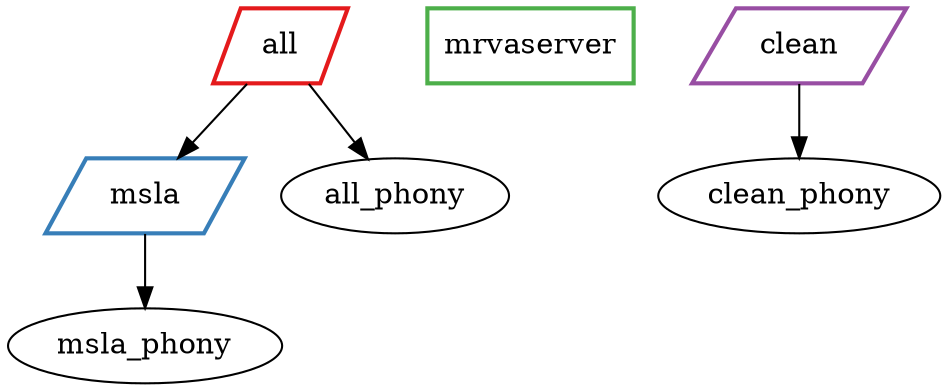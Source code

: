 // dot -Tpdf Makefile.dot > Makefile.pdf && open Makefile.pdf
digraph {
    node [colorscheme=set14]
    
    // Regular targets
    "all" [shape=parallelogram style=solid color=1 penwidth=2]
    "msla" [shape=parallelogram style=solid color=2 penwidth=2]
    "mrvaserver" [shape=rectangle style=solid color=3 penwidth=2]
    "clean" [shape=parallelogram style=solid color=4 penwidth=2]

    // Phony nodes
    "all_phony" [shape=ellipse style=solid color=black]
    "msla_phony" [shape=ellipse style=solid color=black]
    "clean_phony" [shape=ellipse style=solid color=black]

    // Dependencies
    "all" -> "msla"
    "all" -> "all_phony"
    "msla" -> "msla_phony"
    "clean" -> "clean_phony"
}

